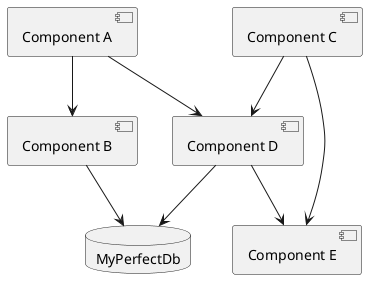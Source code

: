 @startuml
'https://plantuml.com/component-diagram

[Component A] --> [Component B]
[Component A] --> [Component D]
[Component C] --> [Component D]
[Component C] --> [Component E]
[Component D] --> [Component E]

database MyPerfectDb {
}

[Component B] --> MyPerfectDb
[Component D] --> MyPerfectDb
@enduml